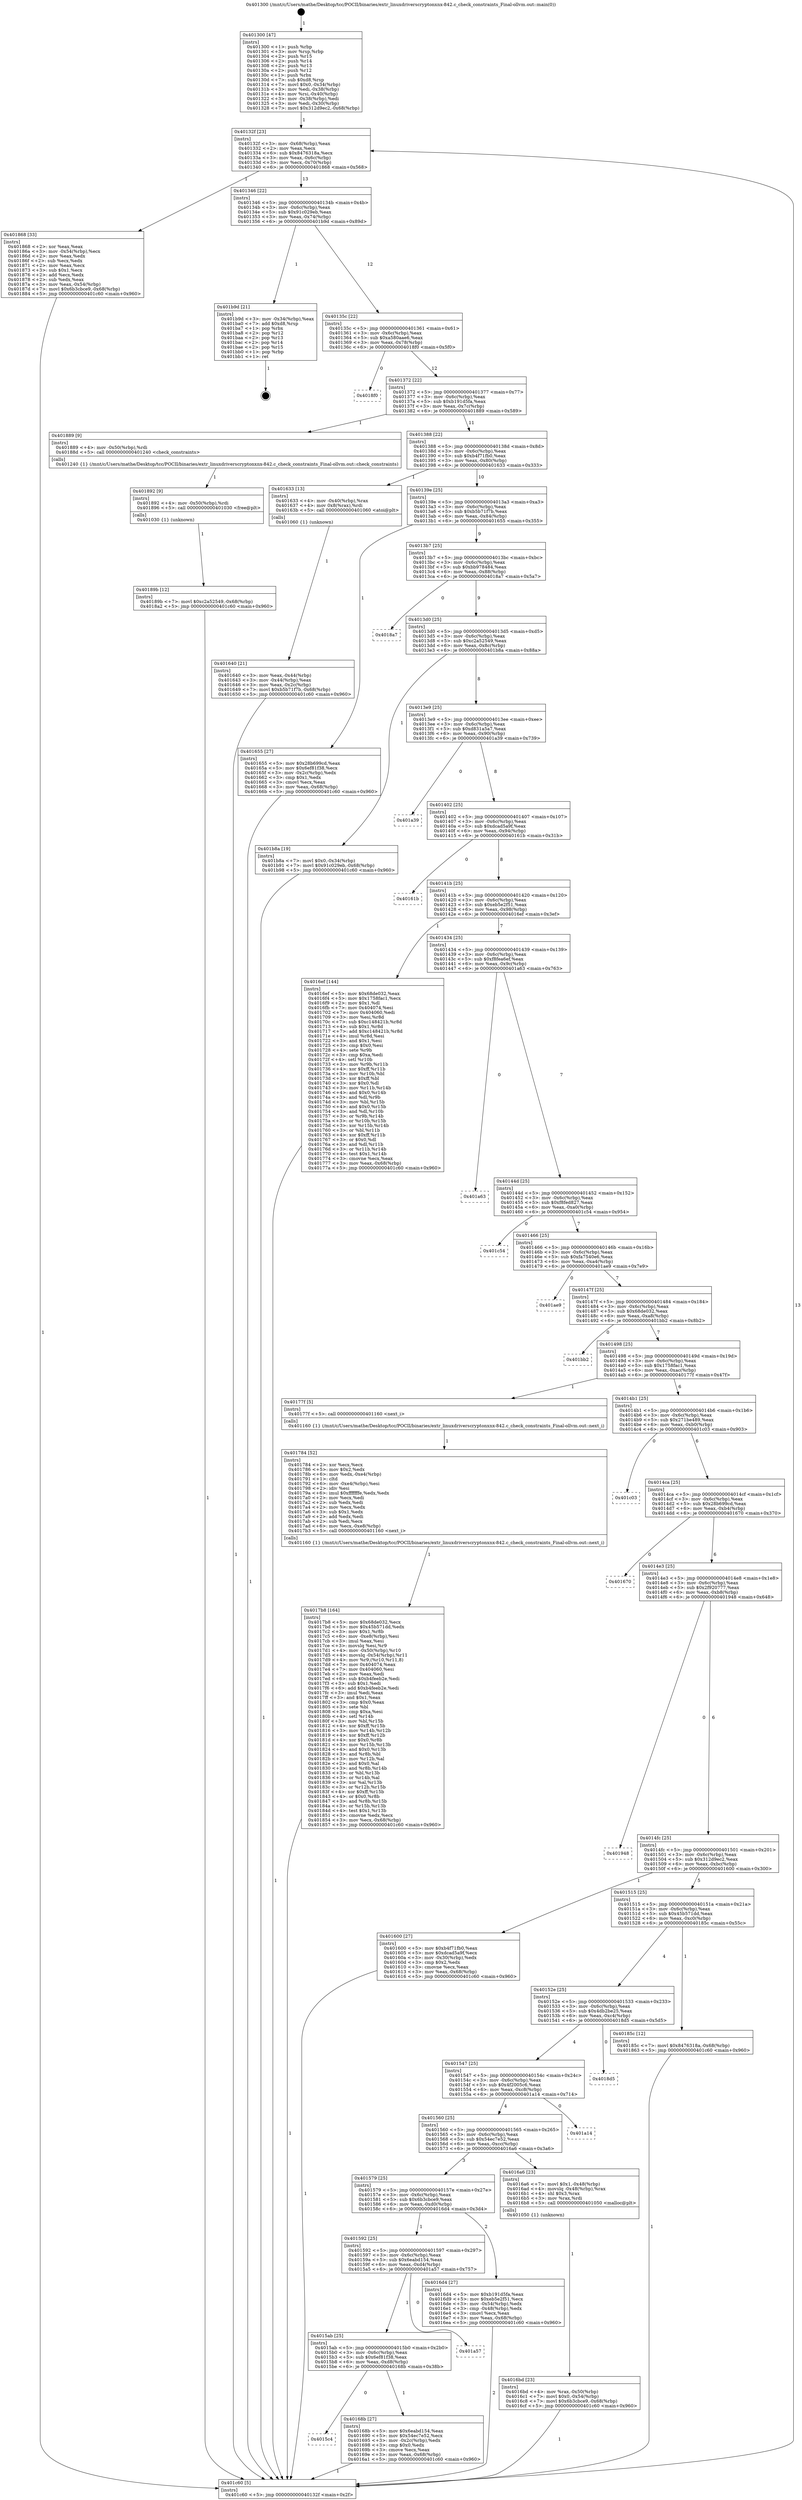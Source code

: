 digraph "0x401300" {
  label = "0x401300 (/mnt/c/Users/mathe/Desktop/tcc/POCII/binaries/extr_linuxdriverscryptonxnx-842.c_check_constraints_Final-ollvm.out::main(0))"
  labelloc = "t"
  node[shape=record]

  Entry [label="",width=0.3,height=0.3,shape=circle,fillcolor=black,style=filled]
  "0x40132f" [label="{
     0x40132f [23]\l
     | [instrs]\l
     &nbsp;&nbsp;0x40132f \<+3\>: mov -0x68(%rbp),%eax\l
     &nbsp;&nbsp;0x401332 \<+2\>: mov %eax,%ecx\l
     &nbsp;&nbsp;0x401334 \<+6\>: sub $0x8476318a,%ecx\l
     &nbsp;&nbsp;0x40133a \<+3\>: mov %eax,-0x6c(%rbp)\l
     &nbsp;&nbsp;0x40133d \<+3\>: mov %ecx,-0x70(%rbp)\l
     &nbsp;&nbsp;0x401340 \<+6\>: je 0000000000401868 \<main+0x568\>\l
  }"]
  "0x401868" [label="{
     0x401868 [33]\l
     | [instrs]\l
     &nbsp;&nbsp;0x401868 \<+2\>: xor %eax,%eax\l
     &nbsp;&nbsp;0x40186a \<+3\>: mov -0x54(%rbp),%ecx\l
     &nbsp;&nbsp;0x40186d \<+2\>: mov %eax,%edx\l
     &nbsp;&nbsp;0x40186f \<+2\>: sub %ecx,%edx\l
     &nbsp;&nbsp;0x401871 \<+2\>: mov %eax,%ecx\l
     &nbsp;&nbsp;0x401873 \<+3\>: sub $0x1,%ecx\l
     &nbsp;&nbsp;0x401876 \<+2\>: add %ecx,%edx\l
     &nbsp;&nbsp;0x401878 \<+2\>: sub %edx,%eax\l
     &nbsp;&nbsp;0x40187a \<+3\>: mov %eax,-0x54(%rbp)\l
     &nbsp;&nbsp;0x40187d \<+7\>: movl $0x6b3cbce9,-0x68(%rbp)\l
     &nbsp;&nbsp;0x401884 \<+5\>: jmp 0000000000401c60 \<main+0x960\>\l
  }"]
  "0x401346" [label="{
     0x401346 [22]\l
     | [instrs]\l
     &nbsp;&nbsp;0x401346 \<+5\>: jmp 000000000040134b \<main+0x4b\>\l
     &nbsp;&nbsp;0x40134b \<+3\>: mov -0x6c(%rbp),%eax\l
     &nbsp;&nbsp;0x40134e \<+5\>: sub $0x91c029eb,%eax\l
     &nbsp;&nbsp;0x401353 \<+3\>: mov %eax,-0x74(%rbp)\l
     &nbsp;&nbsp;0x401356 \<+6\>: je 0000000000401b9d \<main+0x89d\>\l
  }"]
  Exit [label="",width=0.3,height=0.3,shape=circle,fillcolor=black,style=filled,peripheries=2]
  "0x401b9d" [label="{
     0x401b9d [21]\l
     | [instrs]\l
     &nbsp;&nbsp;0x401b9d \<+3\>: mov -0x34(%rbp),%eax\l
     &nbsp;&nbsp;0x401ba0 \<+7\>: add $0xd8,%rsp\l
     &nbsp;&nbsp;0x401ba7 \<+1\>: pop %rbx\l
     &nbsp;&nbsp;0x401ba8 \<+2\>: pop %r12\l
     &nbsp;&nbsp;0x401baa \<+2\>: pop %r13\l
     &nbsp;&nbsp;0x401bac \<+2\>: pop %r14\l
     &nbsp;&nbsp;0x401bae \<+2\>: pop %r15\l
     &nbsp;&nbsp;0x401bb0 \<+1\>: pop %rbp\l
     &nbsp;&nbsp;0x401bb1 \<+1\>: ret\l
  }"]
  "0x40135c" [label="{
     0x40135c [22]\l
     | [instrs]\l
     &nbsp;&nbsp;0x40135c \<+5\>: jmp 0000000000401361 \<main+0x61\>\l
     &nbsp;&nbsp;0x401361 \<+3\>: mov -0x6c(%rbp),%eax\l
     &nbsp;&nbsp;0x401364 \<+5\>: sub $0xa580aae6,%eax\l
     &nbsp;&nbsp;0x401369 \<+3\>: mov %eax,-0x78(%rbp)\l
     &nbsp;&nbsp;0x40136c \<+6\>: je 00000000004018f0 \<main+0x5f0\>\l
  }"]
  "0x40189b" [label="{
     0x40189b [12]\l
     | [instrs]\l
     &nbsp;&nbsp;0x40189b \<+7\>: movl $0xc2a52549,-0x68(%rbp)\l
     &nbsp;&nbsp;0x4018a2 \<+5\>: jmp 0000000000401c60 \<main+0x960\>\l
  }"]
  "0x4018f0" [label="{
     0x4018f0\l
  }", style=dashed]
  "0x401372" [label="{
     0x401372 [22]\l
     | [instrs]\l
     &nbsp;&nbsp;0x401372 \<+5\>: jmp 0000000000401377 \<main+0x77\>\l
     &nbsp;&nbsp;0x401377 \<+3\>: mov -0x6c(%rbp),%eax\l
     &nbsp;&nbsp;0x40137a \<+5\>: sub $0xb191d5fa,%eax\l
     &nbsp;&nbsp;0x40137f \<+3\>: mov %eax,-0x7c(%rbp)\l
     &nbsp;&nbsp;0x401382 \<+6\>: je 0000000000401889 \<main+0x589\>\l
  }"]
  "0x401892" [label="{
     0x401892 [9]\l
     | [instrs]\l
     &nbsp;&nbsp;0x401892 \<+4\>: mov -0x50(%rbp),%rdi\l
     &nbsp;&nbsp;0x401896 \<+5\>: call 0000000000401030 \<free@plt\>\l
     | [calls]\l
     &nbsp;&nbsp;0x401030 \{1\} (unknown)\l
  }"]
  "0x401889" [label="{
     0x401889 [9]\l
     | [instrs]\l
     &nbsp;&nbsp;0x401889 \<+4\>: mov -0x50(%rbp),%rdi\l
     &nbsp;&nbsp;0x40188d \<+5\>: call 0000000000401240 \<check_constraints\>\l
     | [calls]\l
     &nbsp;&nbsp;0x401240 \{1\} (/mnt/c/Users/mathe/Desktop/tcc/POCII/binaries/extr_linuxdriverscryptonxnx-842.c_check_constraints_Final-ollvm.out::check_constraints)\l
  }"]
  "0x401388" [label="{
     0x401388 [22]\l
     | [instrs]\l
     &nbsp;&nbsp;0x401388 \<+5\>: jmp 000000000040138d \<main+0x8d\>\l
     &nbsp;&nbsp;0x40138d \<+3\>: mov -0x6c(%rbp),%eax\l
     &nbsp;&nbsp;0x401390 \<+5\>: sub $0xb4f71fb0,%eax\l
     &nbsp;&nbsp;0x401395 \<+3\>: mov %eax,-0x80(%rbp)\l
     &nbsp;&nbsp;0x401398 \<+6\>: je 0000000000401633 \<main+0x333\>\l
  }"]
  "0x4017b8" [label="{
     0x4017b8 [164]\l
     | [instrs]\l
     &nbsp;&nbsp;0x4017b8 \<+5\>: mov $0x68de032,%ecx\l
     &nbsp;&nbsp;0x4017bd \<+5\>: mov $0x45b571dd,%edx\l
     &nbsp;&nbsp;0x4017c2 \<+3\>: mov $0x1,%r8b\l
     &nbsp;&nbsp;0x4017c5 \<+6\>: mov -0xe8(%rbp),%esi\l
     &nbsp;&nbsp;0x4017cb \<+3\>: imul %eax,%esi\l
     &nbsp;&nbsp;0x4017ce \<+3\>: movslq %esi,%r9\l
     &nbsp;&nbsp;0x4017d1 \<+4\>: mov -0x50(%rbp),%r10\l
     &nbsp;&nbsp;0x4017d5 \<+4\>: movslq -0x54(%rbp),%r11\l
     &nbsp;&nbsp;0x4017d9 \<+4\>: mov %r9,(%r10,%r11,8)\l
     &nbsp;&nbsp;0x4017dd \<+7\>: mov 0x404074,%eax\l
     &nbsp;&nbsp;0x4017e4 \<+7\>: mov 0x404060,%esi\l
     &nbsp;&nbsp;0x4017eb \<+2\>: mov %eax,%edi\l
     &nbsp;&nbsp;0x4017ed \<+6\>: sub $0xb4feeb2e,%edi\l
     &nbsp;&nbsp;0x4017f3 \<+3\>: sub $0x1,%edi\l
     &nbsp;&nbsp;0x4017f6 \<+6\>: add $0xb4feeb2e,%edi\l
     &nbsp;&nbsp;0x4017fc \<+3\>: imul %edi,%eax\l
     &nbsp;&nbsp;0x4017ff \<+3\>: and $0x1,%eax\l
     &nbsp;&nbsp;0x401802 \<+3\>: cmp $0x0,%eax\l
     &nbsp;&nbsp;0x401805 \<+3\>: sete %bl\l
     &nbsp;&nbsp;0x401808 \<+3\>: cmp $0xa,%esi\l
     &nbsp;&nbsp;0x40180b \<+4\>: setl %r14b\l
     &nbsp;&nbsp;0x40180f \<+3\>: mov %bl,%r15b\l
     &nbsp;&nbsp;0x401812 \<+4\>: xor $0xff,%r15b\l
     &nbsp;&nbsp;0x401816 \<+3\>: mov %r14b,%r12b\l
     &nbsp;&nbsp;0x401819 \<+4\>: xor $0xff,%r12b\l
     &nbsp;&nbsp;0x40181d \<+4\>: xor $0x0,%r8b\l
     &nbsp;&nbsp;0x401821 \<+3\>: mov %r15b,%r13b\l
     &nbsp;&nbsp;0x401824 \<+4\>: and $0x0,%r13b\l
     &nbsp;&nbsp;0x401828 \<+3\>: and %r8b,%bl\l
     &nbsp;&nbsp;0x40182b \<+3\>: mov %r12b,%al\l
     &nbsp;&nbsp;0x40182e \<+2\>: and $0x0,%al\l
     &nbsp;&nbsp;0x401830 \<+3\>: and %r8b,%r14b\l
     &nbsp;&nbsp;0x401833 \<+3\>: or %bl,%r13b\l
     &nbsp;&nbsp;0x401836 \<+3\>: or %r14b,%al\l
     &nbsp;&nbsp;0x401839 \<+3\>: xor %al,%r13b\l
     &nbsp;&nbsp;0x40183c \<+3\>: or %r12b,%r15b\l
     &nbsp;&nbsp;0x40183f \<+4\>: xor $0xff,%r15b\l
     &nbsp;&nbsp;0x401843 \<+4\>: or $0x0,%r8b\l
     &nbsp;&nbsp;0x401847 \<+3\>: and %r8b,%r15b\l
     &nbsp;&nbsp;0x40184a \<+3\>: or %r15b,%r13b\l
     &nbsp;&nbsp;0x40184d \<+4\>: test $0x1,%r13b\l
     &nbsp;&nbsp;0x401851 \<+3\>: cmovne %edx,%ecx\l
     &nbsp;&nbsp;0x401854 \<+3\>: mov %ecx,-0x68(%rbp)\l
     &nbsp;&nbsp;0x401857 \<+5\>: jmp 0000000000401c60 \<main+0x960\>\l
  }"]
  "0x401633" [label="{
     0x401633 [13]\l
     | [instrs]\l
     &nbsp;&nbsp;0x401633 \<+4\>: mov -0x40(%rbp),%rax\l
     &nbsp;&nbsp;0x401637 \<+4\>: mov 0x8(%rax),%rdi\l
     &nbsp;&nbsp;0x40163b \<+5\>: call 0000000000401060 \<atoi@plt\>\l
     | [calls]\l
     &nbsp;&nbsp;0x401060 \{1\} (unknown)\l
  }"]
  "0x40139e" [label="{
     0x40139e [25]\l
     | [instrs]\l
     &nbsp;&nbsp;0x40139e \<+5\>: jmp 00000000004013a3 \<main+0xa3\>\l
     &nbsp;&nbsp;0x4013a3 \<+3\>: mov -0x6c(%rbp),%eax\l
     &nbsp;&nbsp;0x4013a6 \<+5\>: sub $0xb5b71f7b,%eax\l
     &nbsp;&nbsp;0x4013ab \<+6\>: mov %eax,-0x84(%rbp)\l
     &nbsp;&nbsp;0x4013b1 \<+6\>: je 0000000000401655 \<main+0x355\>\l
  }"]
  "0x401784" [label="{
     0x401784 [52]\l
     | [instrs]\l
     &nbsp;&nbsp;0x401784 \<+2\>: xor %ecx,%ecx\l
     &nbsp;&nbsp;0x401786 \<+5\>: mov $0x2,%edx\l
     &nbsp;&nbsp;0x40178b \<+6\>: mov %edx,-0xe4(%rbp)\l
     &nbsp;&nbsp;0x401791 \<+1\>: cltd\l
     &nbsp;&nbsp;0x401792 \<+6\>: mov -0xe4(%rbp),%esi\l
     &nbsp;&nbsp;0x401798 \<+2\>: idiv %esi\l
     &nbsp;&nbsp;0x40179a \<+6\>: imul $0xfffffffe,%edx,%edx\l
     &nbsp;&nbsp;0x4017a0 \<+2\>: mov %ecx,%edi\l
     &nbsp;&nbsp;0x4017a2 \<+2\>: sub %edx,%edi\l
     &nbsp;&nbsp;0x4017a4 \<+2\>: mov %ecx,%edx\l
     &nbsp;&nbsp;0x4017a6 \<+3\>: sub $0x1,%edx\l
     &nbsp;&nbsp;0x4017a9 \<+2\>: add %edx,%edi\l
     &nbsp;&nbsp;0x4017ab \<+2\>: sub %edi,%ecx\l
     &nbsp;&nbsp;0x4017ad \<+6\>: mov %ecx,-0xe8(%rbp)\l
     &nbsp;&nbsp;0x4017b3 \<+5\>: call 0000000000401160 \<next_i\>\l
     | [calls]\l
     &nbsp;&nbsp;0x401160 \{1\} (/mnt/c/Users/mathe/Desktop/tcc/POCII/binaries/extr_linuxdriverscryptonxnx-842.c_check_constraints_Final-ollvm.out::next_i)\l
  }"]
  "0x401655" [label="{
     0x401655 [27]\l
     | [instrs]\l
     &nbsp;&nbsp;0x401655 \<+5\>: mov $0x28b699cd,%eax\l
     &nbsp;&nbsp;0x40165a \<+5\>: mov $0x6ef81f38,%ecx\l
     &nbsp;&nbsp;0x40165f \<+3\>: mov -0x2c(%rbp),%edx\l
     &nbsp;&nbsp;0x401662 \<+3\>: cmp $0x1,%edx\l
     &nbsp;&nbsp;0x401665 \<+3\>: cmovl %ecx,%eax\l
     &nbsp;&nbsp;0x401668 \<+3\>: mov %eax,-0x68(%rbp)\l
     &nbsp;&nbsp;0x40166b \<+5\>: jmp 0000000000401c60 \<main+0x960\>\l
  }"]
  "0x4013b7" [label="{
     0x4013b7 [25]\l
     | [instrs]\l
     &nbsp;&nbsp;0x4013b7 \<+5\>: jmp 00000000004013bc \<main+0xbc\>\l
     &nbsp;&nbsp;0x4013bc \<+3\>: mov -0x6c(%rbp),%eax\l
     &nbsp;&nbsp;0x4013bf \<+5\>: sub $0xbb978484,%eax\l
     &nbsp;&nbsp;0x4013c4 \<+6\>: mov %eax,-0x88(%rbp)\l
     &nbsp;&nbsp;0x4013ca \<+6\>: je 00000000004018a7 \<main+0x5a7\>\l
  }"]
  "0x4016bd" [label="{
     0x4016bd [23]\l
     | [instrs]\l
     &nbsp;&nbsp;0x4016bd \<+4\>: mov %rax,-0x50(%rbp)\l
     &nbsp;&nbsp;0x4016c1 \<+7\>: movl $0x0,-0x54(%rbp)\l
     &nbsp;&nbsp;0x4016c8 \<+7\>: movl $0x6b3cbce9,-0x68(%rbp)\l
     &nbsp;&nbsp;0x4016cf \<+5\>: jmp 0000000000401c60 \<main+0x960\>\l
  }"]
  "0x4018a7" [label="{
     0x4018a7\l
  }", style=dashed]
  "0x4013d0" [label="{
     0x4013d0 [25]\l
     | [instrs]\l
     &nbsp;&nbsp;0x4013d0 \<+5\>: jmp 00000000004013d5 \<main+0xd5\>\l
     &nbsp;&nbsp;0x4013d5 \<+3\>: mov -0x6c(%rbp),%eax\l
     &nbsp;&nbsp;0x4013d8 \<+5\>: sub $0xc2a52549,%eax\l
     &nbsp;&nbsp;0x4013dd \<+6\>: mov %eax,-0x8c(%rbp)\l
     &nbsp;&nbsp;0x4013e3 \<+6\>: je 0000000000401b8a \<main+0x88a\>\l
  }"]
  "0x4015c4" [label="{
     0x4015c4\l
  }", style=dashed]
  "0x401b8a" [label="{
     0x401b8a [19]\l
     | [instrs]\l
     &nbsp;&nbsp;0x401b8a \<+7\>: movl $0x0,-0x34(%rbp)\l
     &nbsp;&nbsp;0x401b91 \<+7\>: movl $0x91c029eb,-0x68(%rbp)\l
     &nbsp;&nbsp;0x401b98 \<+5\>: jmp 0000000000401c60 \<main+0x960\>\l
  }"]
  "0x4013e9" [label="{
     0x4013e9 [25]\l
     | [instrs]\l
     &nbsp;&nbsp;0x4013e9 \<+5\>: jmp 00000000004013ee \<main+0xee\>\l
     &nbsp;&nbsp;0x4013ee \<+3\>: mov -0x6c(%rbp),%eax\l
     &nbsp;&nbsp;0x4013f1 \<+5\>: sub $0xd831a5a7,%eax\l
     &nbsp;&nbsp;0x4013f6 \<+6\>: mov %eax,-0x90(%rbp)\l
     &nbsp;&nbsp;0x4013fc \<+6\>: je 0000000000401a39 \<main+0x739\>\l
  }"]
  "0x40168b" [label="{
     0x40168b [27]\l
     | [instrs]\l
     &nbsp;&nbsp;0x40168b \<+5\>: mov $0x6eabd154,%eax\l
     &nbsp;&nbsp;0x401690 \<+5\>: mov $0x54ec7e52,%ecx\l
     &nbsp;&nbsp;0x401695 \<+3\>: mov -0x2c(%rbp),%edx\l
     &nbsp;&nbsp;0x401698 \<+3\>: cmp $0x0,%edx\l
     &nbsp;&nbsp;0x40169b \<+3\>: cmove %ecx,%eax\l
     &nbsp;&nbsp;0x40169e \<+3\>: mov %eax,-0x68(%rbp)\l
     &nbsp;&nbsp;0x4016a1 \<+5\>: jmp 0000000000401c60 \<main+0x960\>\l
  }"]
  "0x401a39" [label="{
     0x401a39\l
  }", style=dashed]
  "0x401402" [label="{
     0x401402 [25]\l
     | [instrs]\l
     &nbsp;&nbsp;0x401402 \<+5\>: jmp 0000000000401407 \<main+0x107\>\l
     &nbsp;&nbsp;0x401407 \<+3\>: mov -0x6c(%rbp),%eax\l
     &nbsp;&nbsp;0x40140a \<+5\>: sub $0xdcad5a9f,%eax\l
     &nbsp;&nbsp;0x40140f \<+6\>: mov %eax,-0x94(%rbp)\l
     &nbsp;&nbsp;0x401415 \<+6\>: je 000000000040161b \<main+0x31b\>\l
  }"]
  "0x4015ab" [label="{
     0x4015ab [25]\l
     | [instrs]\l
     &nbsp;&nbsp;0x4015ab \<+5\>: jmp 00000000004015b0 \<main+0x2b0\>\l
     &nbsp;&nbsp;0x4015b0 \<+3\>: mov -0x6c(%rbp),%eax\l
     &nbsp;&nbsp;0x4015b3 \<+5\>: sub $0x6ef81f38,%eax\l
     &nbsp;&nbsp;0x4015b8 \<+6\>: mov %eax,-0xd8(%rbp)\l
     &nbsp;&nbsp;0x4015be \<+6\>: je 000000000040168b \<main+0x38b\>\l
  }"]
  "0x40161b" [label="{
     0x40161b\l
  }", style=dashed]
  "0x40141b" [label="{
     0x40141b [25]\l
     | [instrs]\l
     &nbsp;&nbsp;0x40141b \<+5\>: jmp 0000000000401420 \<main+0x120\>\l
     &nbsp;&nbsp;0x401420 \<+3\>: mov -0x6c(%rbp),%eax\l
     &nbsp;&nbsp;0x401423 \<+5\>: sub $0xeb5e2f51,%eax\l
     &nbsp;&nbsp;0x401428 \<+6\>: mov %eax,-0x98(%rbp)\l
     &nbsp;&nbsp;0x40142e \<+6\>: je 00000000004016ef \<main+0x3ef\>\l
  }"]
  "0x401a57" [label="{
     0x401a57\l
  }", style=dashed]
  "0x4016ef" [label="{
     0x4016ef [144]\l
     | [instrs]\l
     &nbsp;&nbsp;0x4016ef \<+5\>: mov $0x68de032,%eax\l
     &nbsp;&nbsp;0x4016f4 \<+5\>: mov $0x1758fac1,%ecx\l
     &nbsp;&nbsp;0x4016f9 \<+2\>: mov $0x1,%dl\l
     &nbsp;&nbsp;0x4016fb \<+7\>: mov 0x404074,%esi\l
     &nbsp;&nbsp;0x401702 \<+7\>: mov 0x404060,%edi\l
     &nbsp;&nbsp;0x401709 \<+3\>: mov %esi,%r8d\l
     &nbsp;&nbsp;0x40170c \<+7\>: sub $0xc148421b,%r8d\l
     &nbsp;&nbsp;0x401713 \<+4\>: sub $0x1,%r8d\l
     &nbsp;&nbsp;0x401717 \<+7\>: add $0xc148421b,%r8d\l
     &nbsp;&nbsp;0x40171e \<+4\>: imul %r8d,%esi\l
     &nbsp;&nbsp;0x401722 \<+3\>: and $0x1,%esi\l
     &nbsp;&nbsp;0x401725 \<+3\>: cmp $0x0,%esi\l
     &nbsp;&nbsp;0x401728 \<+4\>: sete %r9b\l
     &nbsp;&nbsp;0x40172c \<+3\>: cmp $0xa,%edi\l
     &nbsp;&nbsp;0x40172f \<+4\>: setl %r10b\l
     &nbsp;&nbsp;0x401733 \<+3\>: mov %r9b,%r11b\l
     &nbsp;&nbsp;0x401736 \<+4\>: xor $0xff,%r11b\l
     &nbsp;&nbsp;0x40173a \<+3\>: mov %r10b,%bl\l
     &nbsp;&nbsp;0x40173d \<+3\>: xor $0xff,%bl\l
     &nbsp;&nbsp;0x401740 \<+3\>: xor $0x0,%dl\l
     &nbsp;&nbsp;0x401743 \<+3\>: mov %r11b,%r14b\l
     &nbsp;&nbsp;0x401746 \<+4\>: and $0x0,%r14b\l
     &nbsp;&nbsp;0x40174a \<+3\>: and %dl,%r9b\l
     &nbsp;&nbsp;0x40174d \<+3\>: mov %bl,%r15b\l
     &nbsp;&nbsp;0x401750 \<+4\>: and $0x0,%r15b\l
     &nbsp;&nbsp;0x401754 \<+3\>: and %dl,%r10b\l
     &nbsp;&nbsp;0x401757 \<+3\>: or %r9b,%r14b\l
     &nbsp;&nbsp;0x40175a \<+3\>: or %r10b,%r15b\l
     &nbsp;&nbsp;0x40175d \<+3\>: xor %r15b,%r14b\l
     &nbsp;&nbsp;0x401760 \<+3\>: or %bl,%r11b\l
     &nbsp;&nbsp;0x401763 \<+4\>: xor $0xff,%r11b\l
     &nbsp;&nbsp;0x401767 \<+3\>: or $0x0,%dl\l
     &nbsp;&nbsp;0x40176a \<+3\>: and %dl,%r11b\l
     &nbsp;&nbsp;0x40176d \<+3\>: or %r11b,%r14b\l
     &nbsp;&nbsp;0x401770 \<+4\>: test $0x1,%r14b\l
     &nbsp;&nbsp;0x401774 \<+3\>: cmovne %ecx,%eax\l
     &nbsp;&nbsp;0x401777 \<+3\>: mov %eax,-0x68(%rbp)\l
     &nbsp;&nbsp;0x40177a \<+5\>: jmp 0000000000401c60 \<main+0x960\>\l
  }"]
  "0x401434" [label="{
     0x401434 [25]\l
     | [instrs]\l
     &nbsp;&nbsp;0x401434 \<+5\>: jmp 0000000000401439 \<main+0x139\>\l
     &nbsp;&nbsp;0x401439 \<+3\>: mov -0x6c(%rbp),%eax\l
     &nbsp;&nbsp;0x40143c \<+5\>: sub $0xf8fea6ef,%eax\l
     &nbsp;&nbsp;0x401441 \<+6\>: mov %eax,-0x9c(%rbp)\l
     &nbsp;&nbsp;0x401447 \<+6\>: je 0000000000401a63 \<main+0x763\>\l
  }"]
  "0x401592" [label="{
     0x401592 [25]\l
     | [instrs]\l
     &nbsp;&nbsp;0x401592 \<+5\>: jmp 0000000000401597 \<main+0x297\>\l
     &nbsp;&nbsp;0x401597 \<+3\>: mov -0x6c(%rbp),%eax\l
     &nbsp;&nbsp;0x40159a \<+5\>: sub $0x6eabd154,%eax\l
     &nbsp;&nbsp;0x40159f \<+6\>: mov %eax,-0xd4(%rbp)\l
     &nbsp;&nbsp;0x4015a5 \<+6\>: je 0000000000401a57 \<main+0x757\>\l
  }"]
  "0x401a63" [label="{
     0x401a63\l
  }", style=dashed]
  "0x40144d" [label="{
     0x40144d [25]\l
     | [instrs]\l
     &nbsp;&nbsp;0x40144d \<+5\>: jmp 0000000000401452 \<main+0x152\>\l
     &nbsp;&nbsp;0x401452 \<+3\>: mov -0x6c(%rbp),%eax\l
     &nbsp;&nbsp;0x401455 \<+5\>: sub $0xf8fed827,%eax\l
     &nbsp;&nbsp;0x40145a \<+6\>: mov %eax,-0xa0(%rbp)\l
     &nbsp;&nbsp;0x401460 \<+6\>: je 0000000000401c54 \<main+0x954\>\l
  }"]
  "0x4016d4" [label="{
     0x4016d4 [27]\l
     | [instrs]\l
     &nbsp;&nbsp;0x4016d4 \<+5\>: mov $0xb191d5fa,%eax\l
     &nbsp;&nbsp;0x4016d9 \<+5\>: mov $0xeb5e2f51,%ecx\l
     &nbsp;&nbsp;0x4016de \<+3\>: mov -0x54(%rbp),%edx\l
     &nbsp;&nbsp;0x4016e1 \<+3\>: cmp -0x48(%rbp),%edx\l
     &nbsp;&nbsp;0x4016e4 \<+3\>: cmovl %ecx,%eax\l
     &nbsp;&nbsp;0x4016e7 \<+3\>: mov %eax,-0x68(%rbp)\l
     &nbsp;&nbsp;0x4016ea \<+5\>: jmp 0000000000401c60 \<main+0x960\>\l
  }"]
  "0x401c54" [label="{
     0x401c54\l
  }", style=dashed]
  "0x401466" [label="{
     0x401466 [25]\l
     | [instrs]\l
     &nbsp;&nbsp;0x401466 \<+5\>: jmp 000000000040146b \<main+0x16b\>\l
     &nbsp;&nbsp;0x40146b \<+3\>: mov -0x6c(%rbp),%eax\l
     &nbsp;&nbsp;0x40146e \<+5\>: sub $0xfa7540e6,%eax\l
     &nbsp;&nbsp;0x401473 \<+6\>: mov %eax,-0xa4(%rbp)\l
     &nbsp;&nbsp;0x401479 \<+6\>: je 0000000000401ae9 \<main+0x7e9\>\l
  }"]
  "0x401579" [label="{
     0x401579 [25]\l
     | [instrs]\l
     &nbsp;&nbsp;0x401579 \<+5\>: jmp 000000000040157e \<main+0x27e\>\l
     &nbsp;&nbsp;0x40157e \<+3\>: mov -0x6c(%rbp),%eax\l
     &nbsp;&nbsp;0x401581 \<+5\>: sub $0x6b3cbce9,%eax\l
     &nbsp;&nbsp;0x401586 \<+6\>: mov %eax,-0xd0(%rbp)\l
     &nbsp;&nbsp;0x40158c \<+6\>: je 00000000004016d4 \<main+0x3d4\>\l
  }"]
  "0x401ae9" [label="{
     0x401ae9\l
  }", style=dashed]
  "0x40147f" [label="{
     0x40147f [25]\l
     | [instrs]\l
     &nbsp;&nbsp;0x40147f \<+5\>: jmp 0000000000401484 \<main+0x184\>\l
     &nbsp;&nbsp;0x401484 \<+3\>: mov -0x6c(%rbp),%eax\l
     &nbsp;&nbsp;0x401487 \<+5\>: sub $0x68de032,%eax\l
     &nbsp;&nbsp;0x40148c \<+6\>: mov %eax,-0xa8(%rbp)\l
     &nbsp;&nbsp;0x401492 \<+6\>: je 0000000000401bb2 \<main+0x8b2\>\l
  }"]
  "0x4016a6" [label="{
     0x4016a6 [23]\l
     | [instrs]\l
     &nbsp;&nbsp;0x4016a6 \<+7\>: movl $0x1,-0x48(%rbp)\l
     &nbsp;&nbsp;0x4016ad \<+4\>: movslq -0x48(%rbp),%rax\l
     &nbsp;&nbsp;0x4016b1 \<+4\>: shl $0x3,%rax\l
     &nbsp;&nbsp;0x4016b5 \<+3\>: mov %rax,%rdi\l
     &nbsp;&nbsp;0x4016b8 \<+5\>: call 0000000000401050 \<malloc@plt\>\l
     | [calls]\l
     &nbsp;&nbsp;0x401050 \{1\} (unknown)\l
  }"]
  "0x401bb2" [label="{
     0x401bb2\l
  }", style=dashed]
  "0x401498" [label="{
     0x401498 [25]\l
     | [instrs]\l
     &nbsp;&nbsp;0x401498 \<+5\>: jmp 000000000040149d \<main+0x19d\>\l
     &nbsp;&nbsp;0x40149d \<+3\>: mov -0x6c(%rbp),%eax\l
     &nbsp;&nbsp;0x4014a0 \<+5\>: sub $0x1758fac1,%eax\l
     &nbsp;&nbsp;0x4014a5 \<+6\>: mov %eax,-0xac(%rbp)\l
     &nbsp;&nbsp;0x4014ab \<+6\>: je 000000000040177f \<main+0x47f\>\l
  }"]
  "0x401560" [label="{
     0x401560 [25]\l
     | [instrs]\l
     &nbsp;&nbsp;0x401560 \<+5\>: jmp 0000000000401565 \<main+0x265\>\l
     &nbsp;&nbsp;0x401565 \<+3\>: mov -0x6c(%rbp),%eax\l
     &nbsp;&nbsp;0x401568 \<+5\>: sub $0x54ec7e52,%eax\l
     &nbsp;&nbsp;0x40156d \<+6\>: mov %eax,-0xcc(%rbp)\l
     &nbsp;&nbsp;0x401573 \<+6\>: je 00000000004016a6 \<main+0x3a6\>\l
  }"]
  "0x40177f" [label="{
     0x40177f [5]\l
     | [instrs]\l
     &nbsp;&nbsp;0x40177f \<+5\>: call 0000000000401160 \<next_i\>\l
     | [calls]\l
     &nbsp;&nbsp;0x401160 \{1\} (/mnt/c/Users/mathe/Desktop/tcc/POCII/binaries/extr_linuxdriverscryptonxnx-842.c_check_constraints_Final-ollvm.out::next_i)\l
  }"]
  "0x4014b1" [label="{
     0x4014b1 [25]\l
     | [instrs]\l
     &nbsp;&nbsp;0x4014b1 \<+5\>: jmp 00000000004014b6 \<main+0x1b6\>\l
     &nbsp;&nbsp;0x4014b6 \<+3\>: mov -0x6c(%rbp),%eax\l
     &nbsp;&nbsp;0x4014b9 \<+5\>: sub $0x271be489,%eax\l
     &nbsp;&nbsp;0x4014be \<+6\>: mov %eax,-0xb0(%rbp)\l
     &nbsp;&nbsp;0x4014c4 \<+6\>: je 0000000000401c03 \<main+0x903\>\l
  }"]
  "0x401a14" [label="{
     0x401a14\l
  }", style=dashed]
  "0x401c03" [label="{
     0x401c03\l
  }", style=dashed]
  "0x4014ca" [label="{
     0x4014ca [25]\l
     | [instrs]\l
     &nbsp;&nbsp;0x4014ca \<+5\>: jmp 00000000004014cf \<main+0x1cf\>\l
     &nbsp;&nbsp;0x4014cf \<+3\>: mov -0x6c(%rbp),%eax\l
     &nbsp;&nbsp;0x4014d2 \<+5\>: sub $0x28b699cd,%eax\l
     &nbsp;&nbsp;0x4014d7 \<+6\>: mov %eax,-0xb4(%rbp)\l
     &nbsp;&nbsp;0x4014dd \<+6\>: je 0000000000401670 \<main+0x370\>\l
  }"]
  "0x401547" [label="{
     0x401547 [25]\l
     | [instrs]\l
     &nbsp;&nbsp;0x401547 \<+5\>: jmp 000000000040154c \<main+0x24c\>\l
     &nbsp;&nbsp;0x40154c \<+3\>: mov -0x6c(%rbp),%eax\l
     &nbsp;&nbsp;0x40154f \<+5\>: sub $0x4f2005c6,%eax\l
     &nbsp;&nbsp;0x401554 \<+6\>: mov %eax,-0xc8(%rbp)\l
     &nbsp;&nbsp;0x40155a \<+6\>: je 0000000000401a14 \<main+0x714\>\l
  }"]
  "0x401670" [label="{
     0x401670\l
  }", style=dashed]
  "0x4014e3" [label="{
     0x4014e3 [25]\l
     | [instrs]\l
     &nbsp;&nbsp;0x4014e3 \<+5\>: jmp 00000000004014e8 \<main+0x1e8\>\l
     &nbsp;&nbsp;0x4014e8 \<+3\>: mov -0x6c(%rbp),%eax\l
     &nbsp;&nbsp;0x4014eb \<+5\>: sub $0x2f920777,%eax\l
     &nbsp;&nbsp;0x4014f0 \<+6\>: mov %eax,-0xb8(%rbp)\l
     &nbsp;&nbsp;0x4014f6 \<+6\>: je 0000000000401948 \<main+0x648\>\l
  }"]
  "0x4018d5" [label="{
     0x4018d5\l
  }", style=dashed]
  "0x401948" [label="{
     0x401948\l
  }", style=dashed]
  "0x4014fc" [label="{
     0x4014fc [25]\l
     | [instrs]\l
     &nbsp;&nbsp;0x4014fc \<+5\>: jmp 0000000000401501 \<main+0x201\>\l
     &nbsp;&nbsp;0x401501 \<+3\>: mov -0x6c(%rbp),%eax\l
     &nbsp;&nbsp;0x401504 \<+5\>: sub $0x312d9ec2,%eax\l
     &nbsp;&nbsp;0x401509 \<+6\>: mov %eax,-0xbc(%rbp)\l
     &nbsp;&nbsp;0x40150f \<+6\>: je 0000000000401600 \<main+0x300\>\l
  }"]
  "0x40152e" [label="{
     0x40152e [25]\l
     | [instrs]\l
     &nbsp;&nbsp;0x40152e \<+5\>: jmp 0000000000401533 \<main+0x233\>\l
     &nbsp;&nbsp;0x401533 \<+3\>: mov -0x6c(%rbp),%eax\l
     &nbsp;&nbsp;0x401536 \<+5\>: sub $0x4db2be25,%eax\l
     &nbsp;&nbsp;0x40153b \<+6\>: mov %eax,-0xc4(%rbp)\l
     &nbsp;&nbsp;0x401541 \<+6\>: je 00000000004018d5 \<main+0x5d5\>\l
  }"]
  "0x401600" [label="{
     0x401600 [27]\l
     | [instrs]\l
     &nbsp;&nbsp;0x401600 \<+5\>: mov $0xb4f71fb0,%eax\l
     &nbsp;&nbsp;0x401605 \<+5\>: mov $0xdcad5a9f,%ecx\l
     &nbsp;&nbsp;0x40160a \<+3\>: mov -0x30(%rbp),%edx\l
     &nbsp;&nbsp;0x40160d \<+3\>: cmp $0x2,%edx\l
     &nbsp;&nbsp;0x401610 \<+3\>: cmovne %ecx,%eax\l
     &nbsp;&nbsp;0x401613 \<+3\>: mov %eax,-0x68(%rbp)\l
     &nbsp;&nbsp;0x401616 \<+5\>: jmp 0000000000401c60 \<main+0x960\>\l
  }"]
  "0x401515" [label="{
     0x401515 [25]\l
     | [instrs]\l
     &nbsp;&nbsp;0x401515 \<+5\>: jmp 000000000040151a \<main+0x21a\>\l
     &nbsp;&nbsp;0x40151a \<+3\>: mov -0x6c(%rbp),%eax\l
     &nbsp;&nbsp;0x40151d \<+5\>: sub $0x45b571dd,%eax\l
     &nbsp;&nbsp;0x401522 \<+6\>: mov %eax,-0xc0(%rbp)\l
     &nbsp;&nbsp;0x401528 \<+6\>: je 000000000040185c \<main+0x55c\>\l
  }"]
  "0x401c60" [label="{
     0x401c60 [5]\l
     | [instrs]\l
     &nbsp;&nbsp;0x401c60 \<+5\>: jmp 000000000040132f \<main+0x2f\>\l
  }"]
  "0x401300" [label="{
     0x401300 [47]\l
     | [instrs]\l
     &nbsp;&nbsp;0x401300 \<+1\>: push %rbp\l
     &nbsp;&nbsp;0x401301 \<+3\>: mov %rsp,%rbp\l
     &nbsp;&nbsp;0x401304 \<+2\>: push %r15\l
     &nbsp;&nbsp;0x401306 \<+2\>: push %r14\l
     &nbsp;&nbsp;0x401308 \<+2\>: push %r13\l
     &nbsp;&nbsp;0x40130a \<+2\>: push %r12\l
     &nbsp;&nbsp;0x40130c \<+1\>: push %rbx\l
     &nbsp;&nbsp;0x40130d \<+7\>: sub $0xd8,%rsp\l
     &nbsp;&nbsp;0x401314 \<+7\>: movl $0x0,-0x34(%rbp)\l
     &nbsp;&nbsp;0x40131b \<+3\>: mov %edi,-0x38(%rbp)\l
     &nbsp;&nbsp;0x40131e \<+4\>: mov %rsi,-0x40(%rbp)\l
     &nbsp;&nbsp;0x401322 \<+3\>: mov -0x38(%rbp),%edi\l
     &nbsp;&nbsp;0x401325 \<+3\>: mov %edi,-0x30(%rbp)\l
     &nbsp;&nbsp;0x401328 \<+7\>: movl $0x312d9ec2,-0x68(%rbp)\l
  }"]
  "0x401640" [label="{
     0x401640 [21]\l
     | [instrs]\l
     &nbsp;&nbsp;0x401640 \<+3\>: mov %eax,-0x44(%rbp)\l
     &nbsp;&nbsp;0x401643 \<+3\>: mov -0x44(%rbp),%eax\l
     &nbsp;&nbsp;0x401646 \<+3\>: mov %eax,-0x2c(%rbp)\l
     &nbsp;&nbsp;0x401649 \<+7\>: movl $0xb5b71f7b,-0x68(%rbp)\l
     &nbsp;&nbsp;0x401650 \<+5\>: jmp 0000000000401c60 \<main+0x960\>\l
  }"]
  "0x40185c" [label="{
     0x40185c [12]\l
     | [instrs]\l
     &nbsp;&nbsp;0x40185c \<+7\>: movl $0x8476318a,-0x68(%rbp)\l
     &nbsp;&nbsp;0x401863 \<+5\>: jmp 0000000000401c60 \<main+0x960\>\l
  }"]
  Entry -> "0x401300" [label=" 1"]
  "0x40132f" -> "0x401868" [label=" 1"]
  "0x40132f" -> "0x401346" [label=" 13"]
  "0x401b9d" -> Exit [label=" 1"]
  "0x401346" -> "0x401b9d" [label=" 1"]
  "0x401346" -> "0x40135c" [label=" 12"]
  "0x401b8a" -> "0x401c60" [label=" 1"]
  "0x40135c" -> "0x4018f0" [label=" 0"]
  "0x40135c" -> "0x401372" [label=" 12"]
  "0x40189b" -> "0x401c60" [label=" 1"]
  "0x401372" -> "0x401889" [label=" 1"]
  "0x401372" -> "0x401388" [label=" 11"]
  "0x401892" -> "0x40189b" [label=" 1"]
  "0x401388" -> "0x401633" [label=" 1"]
  "0x401388" -> "0x40139e" [label=" 10"]
  "0x401889" -> "0x401892" [label=" 1"]
  "0x40139e" -> "0x401655" [label=" 1"]
  "0x40139e" -> "0x4013b7" [label=" 9"]
  "0x401868" -> "0x401c60" [label=" 1"]
  "0x4013b7" -> "0x4018a7" [label=" 0"]
  "0x4013b7" -> "0x4013d0" [label=" 9"]
  "0x40185c" -> "0x401c60" [label=" 1"]
  "0x4013d0" -> "0x401b8a" [label=" 1"]
  "0x4013d0" -> "0x4013e9" [label=" 8"]
  "0x4017b8" -> "0x401c60" [label=" 1"]
  "0x4013e9" -> "0x401a39" [label=" 0"]
  "0x4013e9" -> "0x401402" [label=" 8"]
  "0x401784" -> "0x4017b8" [label=" 1"]
  "0x401402" -> "0x40161b" [label=" 0"]
  "0x401402" -> "0x40141b" [label=" 8"]
  "0x4016ef" -> "0x401c60" [label=" 1"]
  "0x40141b" -> "0x4016ef" [label=" 1"]
  "0x40141b" -> "0x401434" [label=" 7"]
  "0x4016d4" -> "0x401c60" [label=" 2"]
  "0x401434" -> "0x401a63" [label=" 0"]
  "0x401434" -> "0x40144d" [label=" 7"]
  "0x4016a6" -> "0x4016bd" [label=" 1"]
  "0x40144d" -> "0x401c54" [label=" 0"]
  "0x40144d" -> "0x401466" [label=" 7"]
  "0x40168b" -> "0x401c60" [label=" 1"]
  "0x401466" -> "0x401ae9" [label=" 0"]
  "0x401466" -> "0x40147f" [label=" 7"]
  "0x4015ab" -> "0x40168b" [label=" 1"]
  "0x40147f" -> "0x401bb2" [label=" 0"]
  "0x40147f" -> "0x401498" [label=" 7"]
  "0x40177f" -> "0x401784" [label=" 1"]
  "0x401498" -> "0x40177f" [label=" 1"]
  "0x401498" -> "0x4014b1" [label=" 6"]
  "0x401592" -> "0x401a57" [label=" 0"]
  "0x4014b1" -> "0x401c03" [label=" 0"]
  "0x4014b1" -> "0x4014ca" [label=" 6"]
  "0x4016bd" -> "0x401c60" [label=" 1"]
  "0x4014ca" -> "0x401670" [label=" 0"]
  "0x4014ca" -> "0x4014e3" [label=" 6"]
  "0x401579" -> "0x4016d4" [label=" 2"]
  "0x4014e3" -> "0x401948" [label=" 0"]
  "0x4014e3" -> "0x4014fc" [label=" 6"]
  "0x4015ab" -> "0x4015c4" [label=" 0"]
  "0x4014fc" -> "0x401600" [label=" 1"]
  "0x4014fc" -> "0x401515" [label=" 5"]
  "0x401600" -> "0x401c60" [label=" 1"]
  "0x401300" -> "0x40132f" [label=" 1"]
  "0x401c60" -> "0x40132f" [label=" 13"]
  "0x401633" -> "0x401640" [label=" 1"]
  "0x401640" -> "0x401c60" [label=" 1"]
  "0x401655" -> "0x401c60" [label=" 1"]
  "0x401560" -> "0x4016a6" [label=" 1"]
  "0x401515" -> "0x40185c" [label=" 1"]
  "0x401515" -> "0x40152e" [label=" 4"]
  "0x401560" -> "0x401579" [label=" 3"]
  "0x40152e" -> "0x4018d5" [label=" 0"]
  "0x40152e" -> "0x401547" [label=" 4"]
  "0x401579" -> "0x401592" [label=" 1"]
  "0x401547" -> "0x401a14" [label=" 0"]
  "0x401547" -> "0x401560" [label=" 4"]
  "0x401592" -> "0x4015ab" [label=" 1"]
}
